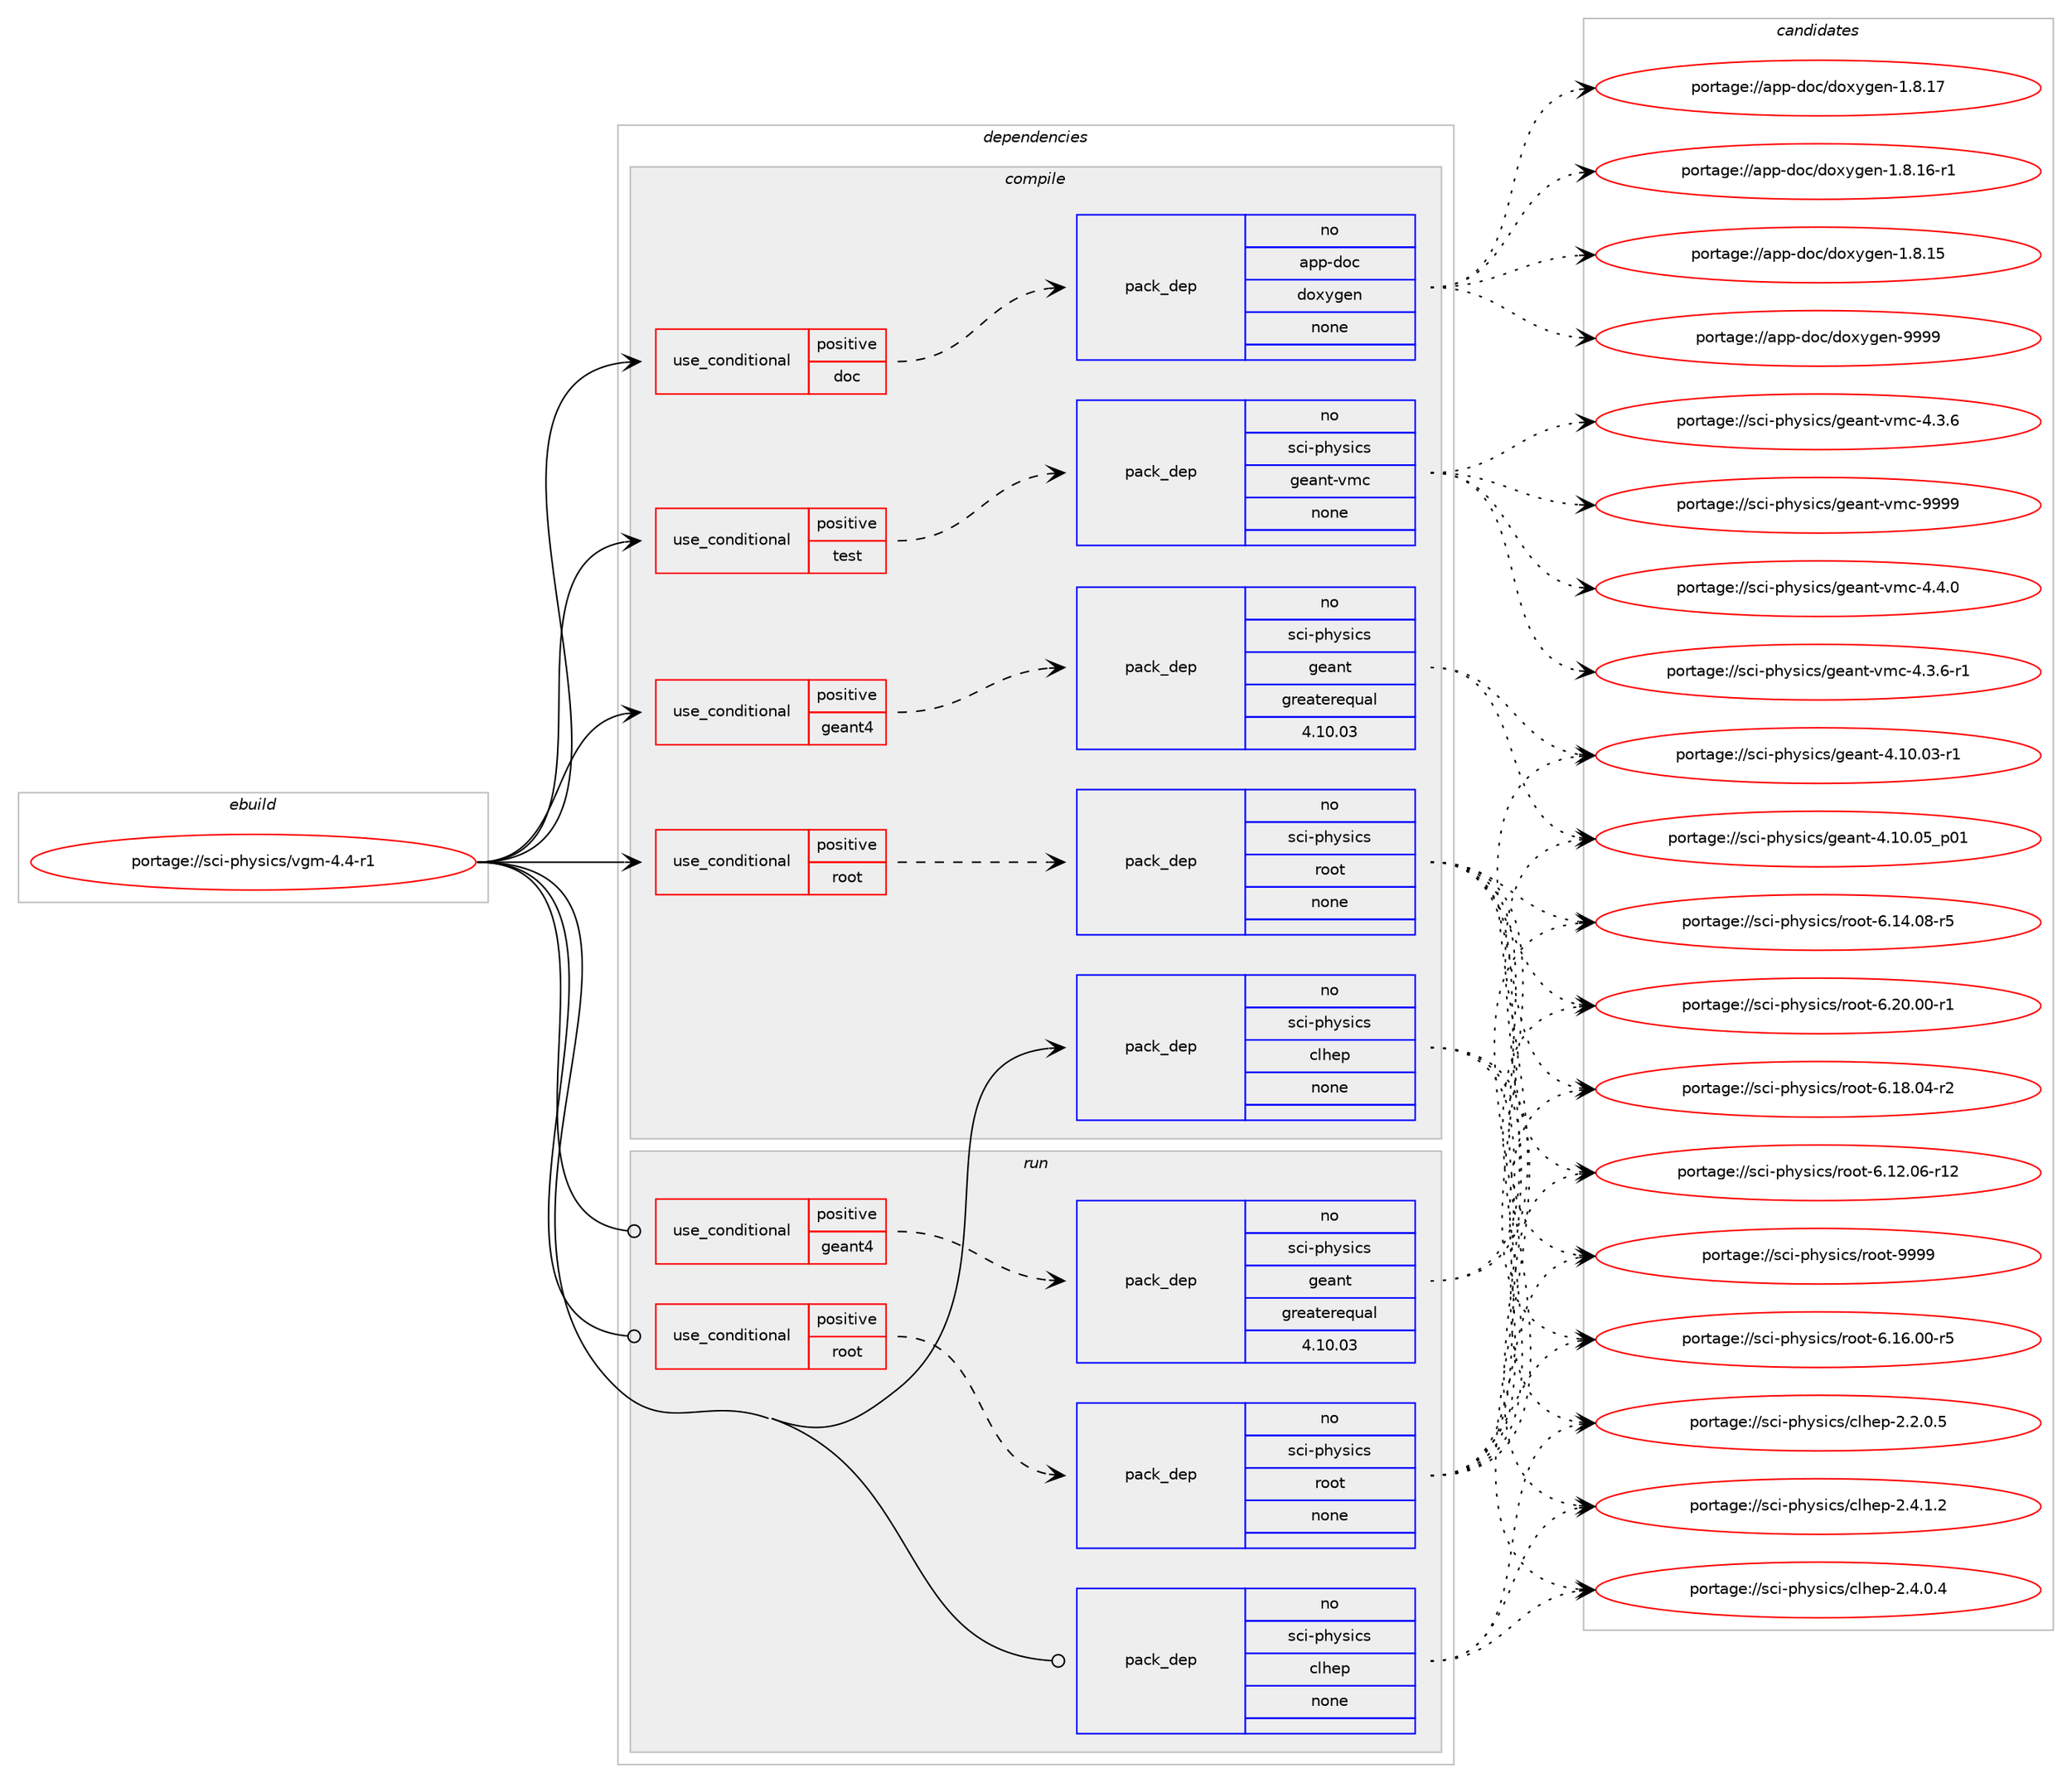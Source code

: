 digraph prolog {

# *************
# Graph options
# *************

newrank=true;
concentrate=true;
compound=true;
graph [rankdir=LR,fontname=Helvetica,fontsize=10,ranksep=1.5];#, ranksep=2.5, nodesep=0.2];
edge  [arrowhead=vee];
node  [fontname=Helvetica,fontsize=10];

# **********
# The ebuild
# **********

subgraph cluster_leftcol {
color=gray;
rank=same;
label=<<i>ebuild</i>>;
id [label="portage://sci-physics/vgm-4.4-r1", color=red, width=4, href="../sci-physics/vgm-4.4-r1.svg"];
}

# ****************
# The dependencies
# ****************

subgraph cluster_midcol {
color=gray;
label=<<i>dependencies</i>>;
subgraph cluster_compile {
fillcolor="#eeeeee";
style=filled;
label=<<i>compile</i>>;
subgraph cond6170 {
dependency34757 [label=<<TABLE BORDER="0" CELLBORDER="1" CELLSPACING="0" CELLPADDING="4"><TR><TD ROWSPAN="3" CELLPADDING="10">use_conditional</TD></TR><TR><TD>positive</TD></TR><TR><TD>doc</TD></TR></TABLE>>, shape=none, color=red];
subgraph pack27834 {
dependency34758 [label=<<TABLE BORDER="0" CELLBORDER="1" CELLSPACING="0" CELLPADDING="4" WIDTH="220"><TR><TD ROWSPAN="6" CELLPADDING="30">pack_dep</TD></TR><TR><TD WIDTH="110">no</TD></TR><TR><TD>app-doc</TD></TR><TR><TD>doxygen</TD></TR><TR><TD>none</TD></TR><TR><TD></TD></TR></TABLE>>, shape=none, color=blue];
}
dependency34757:e -> dependency34758:w [weight=20,style="dashed",arrowhead="vee"];
}
id:e -> dependency34757:w [weight=20,style="solid",arrowhead="vee"];
subgraph cond6171 {
dependency34759 [label=<<TABLE BORDER="0" CELLBORDER="1" CELLSPACING="0" CELLPADDING="4"><TR><TD ROWSPAN="3" CELLPADDING="10">use_conditional</TD></TR><TR><TD>positive</TD></TR><TR><TD>geant4</TD></TR></TABLE>>, shape=none, color=red];
subgraph pack27835 {
dependency34760 [label=<<TABLE BORDER="0" CELLBORDER="1" CELLSPACING="0" CELLPADDING="4" WIDTH="220"><TR><TD ROWSPAN="6" CELLPADDING="30">pack_dep</TD></TR><TR><TD WIDTH="110">no</TD></TR><TR><TD>sci-physics</TD></TR><TR><TD>geant</TD></TR><TR><TD>greaterequal</TD></TR><TR><TD>4.10.03</TD></TR></TABLE>>, shape=none, color=blue];
}
dependency34759:e -> dependency34760:w [weight=20,style="dashed",arrowhead="vee"];
}
id:e -> dependency34759:w [weight=20,style="solid",arrowhead="vee"];
subgraph cond6172 {
dependency34761 [label=<<TABLE BORDER="0" CELLBORDER="1" CELLSPACING="0" CELLPADDING="4"><TR><TD ROWSPAN="3" CELLPADDING="10">use_conditional</TD></TR><TR><TD>positive</TD></TR><TR><TD>root</TD></TR></TABLE>>, shape=none, color=red];
subgraph pack27836 {
dependency34762 [label=<<TABLE BORDER="0" CELLBORDER="1" CELLSPACING="0" CELLPADDING="4" WIDTH="220"><TR><TD ROWSPAN="6" CELLPADDING="30">pack_dep</TD></TR><TR><TD WIDTH="110">no</TD></TR><TR><TD>sci-physics</TD></TR><TR><TD>root</TD></TR><TR><TD>none</TD></TR><TR><TD></TD></TR></TABLE>>, shape=none, color=blue];
}
dependency34761:e -> dependency34762:w [weight=20,style="dashed",arrowhead="vee"];
}
id:e -> dependency34761:w [weight=20,style="solid",arrowhead="vee"];
subgraph cond6173 {
dependency34763 [label=<<TABLE BORDER="0" CELLBORDER="1" CELLSPACING="0" CELLPADDING="4"><TR><TD ROWSPAN="3" CELLPADDING="10">use_conditional</TD></TR><TR><TD>positive</TD></TR><TR><TD>test</TD></TR></TABLE>>, shape=none, color=red];
subgraph pack27837 {
dependency34764 [label=<<TABLE BORDER="0" CELLBORDER="1" CELLSPACING="0" CELLPADDING="4" WIDTH="220"><TR><TD ROWSPAN="6" CELLPADDING="30">pack_dep</TD></TR><TR><TD WIDTH="110">no</TD></TR><TR><TD>sci-physics</TD></TR><TR><TD>geant-vmc</TD></TR><TR><TD>none</TD></TR><TR><TD></TD></TR></TABLE>>, shape=none, color=blue];
}
dependency34763:e -> dependency34764:w [weight=20,style="dashed",arrowhead="vee"];
}
id:e -> dependency34763:w [weight=20,style="solid",arrowhead="vee"];
subgraph pack27838 {
dependency34765 [label=<<TABLE BORDER="0" CELLBORDER="1" CELLSPACING="0" CELLPADDING="4" WIDTH="220"><TR><TD ROWSPAN="6" CELLPADDING="30">pack_dep</TD></TR><TR><TD WIDTH="110">no</TD></TR><TR><TD>sci-physics</TD></TR><TR><TD>clhep</TD></TR><TR><TD>none</TD></TR><TR><TD></TD></TR></TABLE>>, shape=none, color=blue];
}
id:e -> dependency34765:w [weight=20,style="solid",arrowhead="vee"];
}
subgraph cluster_compileandrun {
fillcolor="#eeeeee";
style=filled;
label=<<i>compile and run</i>>;
}
subgraph cluster_run {
fillcolor="#eeeeee";
style=filled;
label=<<i>run</i>>;
subgraph cond6174 {
dependency34766 [label=<<TABLE BORDER="0" CELLBORDER="1" CELLSPACING="0" CELLPADDING="4"><TR><TD ROWSPAN="3" CELLPADDING="10">use_conditional</TD></TR><TR><TD>positive</TD></TR><TR><TD>geant4</TD></TR></TABLE>>, shape=none, color=red];
subgraph pack27839 {
dependency34767 [label=<<TABLE BORDER="0" CELLBORDER="1" CELLSPACING="0" CELLPADDING="4" WIDTH="220"><TR><TD ROWSPAN="6" CELLPADDING="30">pack_dep</TD></TR><TR><TD WIDTH="110">no</TD></TR><TR><TD>sci-physics</TD></TR><TR><TD>geant</TD></TR><TR><TD>greaterequal</TD></TR><TR><TD>4.10.03</TD></TR></TABLE>>, shape=none, color=blue];
}
dependency34766:e -> dependency34767:w [weight=20,style="dashed",arrowhead="vee"];
}
id:e -> dependency34766:w [weight=20,style="solid",arrowhead="odot"];
subgraph cond6175 {
dependency34768 [label=<<TABLE BORDER="0" CELLBORDER="1" CELLSPACING="0" CELLPADDING="4"><TR><TD ROWSPAN="3" CELLPADDING="10">use_conditional</TD></TR><TR><TD>positive</TD></TR><TR><TD>root</TD></TR></TABLE>>, shape=none, color=red];
subgraph pack27840 {
dependency34769 [label=<<TABLE BORDER="0" CELLBORDER="1" CELLSPACING="0" CELLPADDING="4" WIDTH="220"><TR><TD ROWSPAN="6" CELLPADDING="30">pack_dep</TD></TR><TR><TD WIDTH="110">no</TD></TR><TR><TD>sci-physics</TD></TR><TR><TD>root</TD></TR><TR><TD>none</TD></TR><TR><TD></TD></TR></TABLE>>, shape=none, color=blue];
}
dependency34768:e -> dependency34769:w [weight=20,style="dashed",arrowhead="vee"];
}
id:e -> dependency34768:w [weight=20,style="solid",arrowhead="odot"];
subgraph pack27841 {
dependency34770 [label=<<TABLE BORDER="0" CELLBORDER="1" CELLSPACING="0" CELLPADDING="4" WIDTH="220"><TR><TD ROWSPAN="6" CELLPADDING="30">pack_dep</TD></TR><TR><TD WIDTH="110">no</TD></TR><TR><TD>sci-physics</TD></TR><TR><TD>clhep</TD></TR><TR><TD>none</TD></TR><TR><TD></TD></TR></TABLE>>, shape=none, color=blue];
}
id:e -> dependency34770:w [weight=20,style="solid",arrowhead="odot"];
}
}

# **************
# The candidates
# **************

subgraph cluster_choices {
rank=same;
color=gray;
label=<<i>candidates</i>>;

subgraph choice27834 {
color=black;
nodesep=1;
choice971121124510011199471001111201211031011104557575757 [label="portage://app-doc/doxygen-9999", color=red, width=4,href="../app-doc/doxygen-9999.svg"];
choice9711211245100111994710011112012110310111045494656464955 [label="portage://app-doc/doxygen-1.8.17", color=red, width=4,href="../app-doc/doxygen-1.8.17.svg"];
choice97112112451001119947100111120121103101110454946564649544511449 [label="portage://app-doc/doxygen-1.8.16-r1", color=red, width=4,href="../app-doc/doxygen-1.8.16-r1.svg"];
choice9711211245100111994710011112012110310111045494656464953 [label="portage://app-doc/doxygen-1.8.15", color=red, width=4,href="../app-doc/doxygen-1.8.15.svg"];
dependency34758:e -> choice971121124510011199471001111201211031011104557575757:w [style=dotted,weight="100"];
dependency34758:e -> choice9711211245100111994710011112012110310111045494656464955:w [style=dotted,weight="100"];
dependency34758:e -> choice97112112451001119947100111120121103101110454946564649544511449:w [style=dotted,weight="100"];
dependency34758:e -> choice9711211245100111994710011112012110310111045494656464953:w [style=dotted,weight="100"];
}
subgraph choice27835 {
color=black;
nodesep=1;
choice11599105451121041211151059911547103101971101164552464948464853951124849 [label="portage://sci-physics/geant-4.10.05_p01", color=red, width=4,href="../sci-physics/geant-4.10.05_p01.svg"];
choice115991054511210412111510599115471031019711011645524649484648514511449 [label="portage://sci-physics/geant-4.10.03-r1", color=red, width=4,href="../sci-physics/geant-4.10.03-r1.svg"];
dependency34760:e -> choice11599105451121041211151059911547103101971101164552464948464853951124849:w [style=dotted,weight="100"];
dependency34760:e -> choice115991054511210412111510599115471031019711011645524649484648514511449:w [style=dotted,weight="100"];
}
subgraph choice27836 {
color=black;
nodesep=1;
choice115991054511210412111510599115471141111111164557575757 [label="portage://sci-physics/root-9999", color=red, width=4,href="../sci-physics/root-9999.svg"];
choice1159910545112104121115105991154711411111111645544650484648484511449 [label="portage://sci-physics/root-6.20.00-r1", color=red, width=4,href="../sci-physics/root-6.20.00-r1.svg"];
choice1159910545112104121115105991154711411111111645544649564648524511450 [label="portage://sci-physics/root-6.18.04-r2", color=red, width=4,href="../sci-physics/root-6.18.04-r2.svg"];
choice1159910545112104121115105991154711411111111645544649544648484511453 [label="portage://sci-physics/root-6.16.00-r5", color=red, width=4,href="../sci-physics/root-6.16.00-r5.svg"];
choice1159910545112104121115105991154711411111111645544649524648564511453 [label="portage://sci-physics/root-6.14.08-r5", color=red, width=4,href="../sci-physics/root-6.14.08-r5.svg"];
choice115991054511210412111510599115471141111111164554464950464854451144950 [label="portage://sci-physics/root-6.12.06-r12", color=red, width=4,href="../sci-physics/root-6.12.06-r12.svg"];
dependency34762:e -> choice115991054511210412111510599115471141111111164557575757:w [style=dotted,weight="100"];
dependency34762:e -> choice1159910545112104121115105991154711411111111645544650484648484511449:w [style=dotted,weight="100"];
dependency34762:e -> choice1159910545112104121115105991154711411111111645544649564648524511450:w [style=dotted,weight="100"];
dependency34762:e -> choice1159910545112104121115105991154711411111111645544649544648484511453:w [style=dotted,weight="100"];
dependency34762:e -> choice1159910545112104121115105991154711411111111645544649524648564511453:w [style=dotted,weight="100"];
dependency34762:e -> choice115991054511210412111510599115471141111111164554464950464854451144950:w [style=dotted,weight="100"];
}
subgraph choice27837 {
color=black;
nodesep=1;
choice115991054511210412111510599115471031019711011645118109994557575757 [label="portage://sci-physics/geant-vmc-9999", color=red, width=4,href="../sci-physics/geant-vmc-9999.svg"];
choice11599105451121041211151059911547103101971101164511810999455246524648 [label="portage://sci-physics/geant-vmc-4.4.0", color=red, width=4,href="../sci-physics/geant-vmc-4.4.0.svg"];
choice115991054511210412111510599115471031019711011645118109994552465146544511449 [label="portage://sci-physics/geant-vmc-4.3.6-r1", color=red, width=4,href="../sci-physics/geant-vmc-4.3.6-r1.svg"];
choice11599105451121041211151059911547103101971101164511810999455246514654 [label="portage://sci-physics/geant-vmc-4.3.6", color=red, width=4,href="../sci-physics/geant-vmc-4.3.6.svg"];
dependency34764:e -> choice115991054511210412111510599115471031019711011645118109994557575757:w [style=dotted,weight="100"];
dependency34764:e -> choice11599105451121041211151059911547103101971101164511810999455246524648:w [style=dotted,weight="100"];
dependency34764:e -> choice115991054511210412111510599115471031019711011645118109994552465146544511449:w [style=dotted,weight="100"];
dependency34764:e -> choice11599105451121041211151059911547103101971101164511810999455246514654:w [style=dotted,weight="100"];
}
subgraph choice27838 {
color=black;
nodesep=1;
choice11599105451121041211151059911547991081041011124550465246494650 [label="portage://sci-physics/clhep-2.4.1.2", color=red, width=4,href="../sci-physics/clhep-2.4.1.2.svg"];
choice11599105451121041211151059911547991081041011124550465246484652 [label="portage://sci-physics/clhep-2.4.0.4", color=red, width=4,href="../sci-physics/clhep-2.4.0.4.svg"];
choice11599105451121041211151059911547991081041011124550465046484653 [label="portage://sci-physics/clhep-2.2.0.5", color=red, width=4,href="../sci-physics/clhep-2.2.0.5.svg"];
dependency34765:e -> choice11599105451121041211151059911547991081041011124550465246494650:w [style=dotted,weight="100"];
dependency34765:e -> choice11599105451121041211151059911547991081041011124550465246484652:w [style=dotted,weight="100"];
dependency34765:e -> choice11599105451121041211151059911547991081041011124550465046484653:w [style=dotted,weight="100"];
}
subgraph choice27839 {
color=black;
nodesep=1;
choice11599105451121041211151059911547103101971101164552464948464853951124849 [label="portage://sci-physics/geant-4.10.05_p01", color=red, width=4,href="../sci-physics/geant-4.10.05_p01.svg"];
choice115991054511210412111510599115471031019711011645524649484648514511449 [label="portage://sci-physics/geant-4.10.03-r1", color=red, width=4,href="../sci-physics/geant-4.10.03-r1.svg"];
dependency34767:e -> choice11599105451121041211151059911547103101971101164552464948464853951124849:w [style=dotted,weight="100"];
dependency34767:e -> choice115991054511210412111510599115471031019711011645524649484648514511449:w [style=dotted,weight="100"];
}
subgraph choice27840 {
color=black;
nodesep=1;
choice115991054511210412111510599115471141111111164557575757 [label="portage://sci-physics/root-9999", color=red, width=4,href="../sci-physics/root-9999.svg"];
choice1159910545112104121115105991154711411111111645544650484648484511449 [label="portage://sci-physics/root-6.20.00-r1", color=red, width=4,href="../sci-physics/root-6.20.00-r1.svg"];
choice1159910545112104121115105991154711411111111645544649564648524511450 [label="portage://sci-physics/root-6.18.04-r2", color=red, width=4,href="../sci-physics/root-6.18.04-r2.svg"];
choice1159910545112104121115105991154711411111111645544649544648484511453 [label="portage://sci-physics/root-6.16.00-r5", color=red, width=4,href="../sci-physics/root-6.16.00-r5.svg"];
choice1159910545112104121115105991154711411111111645544649524648564511453 [label="portage://sci-physics/root-6.14.08-r5", color=red, width=4,href="../sci-physics/root-6.14.08-r5.svg"];
choice115991054511210412111510599115471141111111164554464950464854451144950 [label="portage://sci-physics/root-6.12.06-r12", color=red, width=4,href="../sci-physics/root-6.12.06-r12.svg"];
dependency34769:e -> choice115991054511210412111510599115471141111111164557575757:w [style=dotted,weight="100"];
dependency34769:e -> choice1159910545112104121115105991154711411111111645544650484648484511449:w [style=dotted,weight="100"];
dependency34769:e -> choice1159910545112104121115105991154711411111111645544649564648524511450:w [style=dotted,weight="100"];
dependency34769:e -> choice1159910545112104121115105991154711411111111645544649544648484511453:w [style=dotted,weight="100"];
dependency34769:e -> choice1159910545112104121115105991154711411111111645544649524648564511453:w [style=dotted,weight="100"];
dependency34769:e -> choice115991054511210412111510599115471141111111164554464950464854451144950:w [style=dotted,weight="100"];
}
subgraph choice27841 {
color=black;
nodesep=1;
choice11599105451121041211151059911547991081041011124550465246494650 [label="portage://sci-physics/clhep-2.4.1.2", color=red, width=4,href="../sci-physics/clhep-2.4.1.2.svg"];
choice11599105451121041211151059911547991081041011124550465246484652 [label="portage://sci-physics/clhep-2.4.0.4", color=red, width=4,href="../sci-physics/clhep-2.4.0.4.svg"];
choice11599105451121041211151059911547991081041011124550465046484653 [label="portage://sci-physics/clhep-2.2.0.5", color=red, width=4,href="../sci-physics/clhep-2.2.0.5.svg"];
dependency34770:e -> choice11599105451121041211151059911547991081041011124550465246494650:w [style=dotted,weight="100"];
dependency34770:e -> choice11599105451121041211151059911547991081041011124550465246484652:w [style=dotted,weight="100"];
dependency34770:e -> choice11599105451121041211151059911547991081041011124550465046484653:w [style=dotted,weight="100"];
}
}

}
